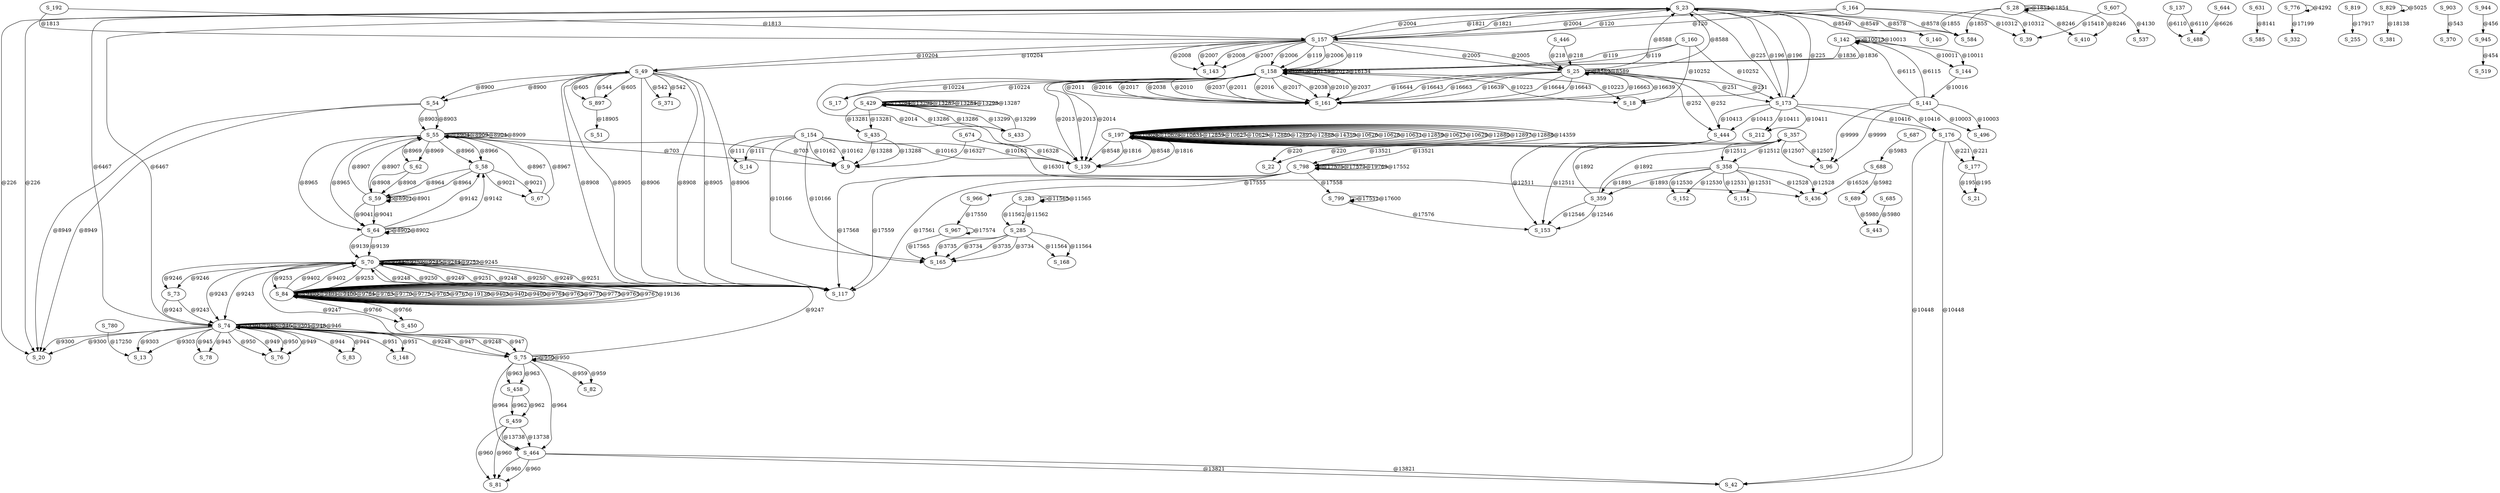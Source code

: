 digraph graphtest {
  S_23 -> S_157  [ label="@1821"] ;
  S_23 -> S_584  [ label="@8578"] ;
  S_23 -> S_173  [ label="@225"] ;
  S_23 -> S_20  [ label="@226"] ;
  S_23 -> S_140  [ label="@8549"] ;
  S_23 -> S_74  [ label="@6467"] ;
  S_25 -> S_23  [ label="@8588"] ;
  S_25 -> S_444  [ label="@252"] ;
  S_25 -> S_173  [ label="@251"] ;
  S_25 -> S_25  [ label="@8589"] ;
  S_25 -> S_161  [ label="@16639"] ;
  S_25 -> S_161  [ label="@16644"] ;
  S_25 -> S_161  [ label="@16643"] ;
  S_25 -> S_161  [ label="@16663"] ;
  S_28 -> S_410  [ label="@8246"] ;
  S_28 -> S_28  [ label="@1854"] ;
  S_28 -> S_584  [ label="@1855"] ;
  S_49 -> S_117  [ label="@8905"] ;
  S_49 -> S_117  [ label="@8906"] ;
  S_49 -> S_54  [ label="@8900"] ;
  S_49 -> S_117  [ label="@8908"] ;
  S_49 -> S_371  [ label="@542"] ;
  S_49 -> S_897  [ label="@605"] ;
  S_54 -> S_55  [ label="@8903"] ;
  S_54 -> S_20  [ label="@8949"] ;
  S_55 -> S_55  [ label="@8904"] ;
  S_55 -> S_55  [ label="@8909"] ;
  S_55 -> S_58  [ label="@8966"] ;
  S_55 -> S_62  [ label="@8969"] ;
  S_55 -> S_64  [ label="@8965"] ;
  S_55 -> S_9  [ label="@703"] ;
  S_58 -> S_59  [ label="@8964"] ;
  S_58 -> S_67  [ label="@9021"] ;
  S_59 -> S_59  [ label="@8901"] ;
  S_59 -> S_55  [ label="@8907"] ;
  S_59 -> S_64  [ label="@9041"] ;
  S_62 -> S_59  [ label="@8908"] ;
  S_64 -> S_64  [ label="@8902"] ;
  S_64 -> S_58  [ label="@9142"] ;
  S_64 -> S_70  [ label="@9139"] ;
  S_67 -> S_55  [ label="@8967"] ;
  S_70 -> S_117  [ label="@9250"] ;
  S_70 -> S_73  [ label="@9246"] ;
  S_70 -> S_117  [ label="@9249"] ;
  S_70 -> S_70  [ label="@9244"] ;
  S_70 -> S_117  [ label="@9251"] ;
  S_70 -> S_70  [ label="@9252"] ;
  S_70 -> S_70  [ label="@9245"] ;
  S_70 -> S_84  [ label="@9253"] ;
  S_70 -> S_117  [ label="@9248"] ;
  S_70 -> S_74  [ label="@9243"] ;
  S_73 -> S_74  [ label="@9243"] ;
  S_74 -> S_75  [ label="@9248"] ;
  S_74 -> S_13  [ label="@9303"] ;
  S_74 -> S_20  [ label="@9300"] ;
  S_74 -> S_74  [ label="@9301"] ;
  S_74 -> S_78  [ label="@945"] ;
  S_74 -> S_74  [ label="@948"] ;
  S_74 -> S_76  [ label="@949"] ;
  S_74 -> S_74  [ label="@946"] ;
  S_74 -> S_83  [ label="@944"] ;
  S_74 -> S_75  [ label="@947"] ;
  S_74 -> S_148  [ label="@951"] ;
  S_74 -> S_76  [ label="@950"] ;
  S_75 -> S_70  [ label="@9247"] ;
  S_75 -> S_75  [ label="@950"] ;
  S_75 -> S_82  [ label="@959"] ;
  S_75 -> S_458  [ label="@963"] ;
  S_75 -> S_464  [ label="@964"] ;
  S_84 -> S_84  [ label="@9403"] ;
  S_84 -> S_84  [ label="@9401"] ;
  S_84 -> S_84  [ label="@9400"] ;
  S_84 -> S_70  [ label="@9402"] ;
  S_84 -> S_84  [ label="@9764"] ;
  S_84 -> S_84  [ label="@9763"] ;
  S_84 -> S_84  [ label="@9770"] ;
  S_84 -> S_84  [ label="@9775"] ;
  S_84 -> S_450  [ label="@9766"] ;
  S_84 -> S_84  [ label="@9765"] ;
  S_84 -> S_84  [ label="@9767"] ;
  S_84 -> S_84  [ label="@19136"] ;
  S_137 -> S_488  [ label="@6110"] ;
  S_141 -> S_142  [ label="@6115"] ;
  S_141 -> S_96  [ label="@9999"] ;
  S_141 -> S_496  [ label="@10003"] ;
  S_142 -> S_142  [ label="@10013"] ;
  S_142 -> S_144  [ label="@10011"] ;
  S_142 -> S_158  [ label="@1836"] ;
  S_154 -> S_14  [ label="@111"] ;
  S_154 -> S_165  [ label="@10166"] ;
  S_154 -> S_139  [ label="@10163"] ;
  S_154 -> S_9  [ label="@10162"] ;
  S_157 -> S_158  [ label="@119"] ;
  S_157 -> S_49  [ label="@10204"] ;
  S_157 -> S_143  [ label="@2008"] ;
  S_157 -> S_143  [ label="@2007"] ;
  S_157 -> S_158  [ label="@2006"] ;
  S_157 -> S_25  [ label="@2005"] ;
  S_157 -> S_23  [ label="@2004"] ;
  S_158 -> S_18  [ label="@10223"] ;
  S_158 -> S_17  [ label="@10224"] ;
  S_158 -> S_161  [ label="@2011"] ;
  S_158 -> S_158  [ label="@2012"] ;
  S_158 -> S_139  [ label="@2014"] ;
  S_158 -> S_161  [ label="@2016"] ;
  S_158 -> S_158  [ label="@16134"] ;
  S_158 -> S_139  [ label="@2013"] ;
  S_158 -> S_161  [ label="@2017"] ;
  S_158 -> S_161  [ label="@2038"] ;
  S_158 -> S_161  [ label="@2010"] ;
  S_158 -> S_161  [ label="@2037"] ;
  S_160 -> S_158  [ label="@119"] ;
  S_160 -> S_18  [ label="@10252"] ;
  S_164 -> S_157  [ label="@120"] ;
  S_164 -> S_39  [ label="@10312"] ;
  S_173 -> S_23  [ label="@196"] ;
  S_173 -> S_176  [ label="@10416"] ;
  S_173 -> S_212  [ label="@10411"] ;
  S_173 -> S_444  [ label="@10413"] ;
  S_176 -> S_177  [ label="@221"] ;
  S_176 -> S_42  [ label="@10448"] ;
  S_177 -> S_21  [ label="@195"] ;
  S_192 -> S_157  [ label="@1813"] ;
  S_197 -> S_139  [ label="@8548"] ;
  S_197 -> S_197  [ label="@10626"] ;
  S_197 -> S_197  [ label="@10628"] ;
  S_197 -> S_197  [ label="@10631"] ;
  S_197 -> S_197  [ label="@12859"] ;
  S_197 -> S_197  [ label="@10627"] ;
  S_197 -> S_197  [ label="@10629"] ;
  S_197 -> S_197  [ label="@12880"] ;
  S_197 -> S_197  [ label="@12897"] ;
  S_197 -> S_197  [ label="@12888"] ;
  S_197 -> S_139  [ label="@1816"] ;
  S_197 -> S_197  [ label="@14359"] ;
  S_283 -> S_283  [ label="@11565"] ;
  S_283 -> S_285  [ label="@11562"] ;
  S_285 -> S_168  [ label="@11564"] ;
  S_285 -> S_165  [ label="@3735"] ;
  S_285 -> S_165  [ label="@3734"] ;
  S_357 -> S_358  [ label="@12512"] ;
  S_357 -> S_96  [ label="@12507"] ;
  S_357 -> S_153  [ label="@12511"] ;
  S_358 -> S_359  [ label="@1893"] ;
  S_358 -> S_151  [ label="@12531"] ;
  S_358 -> S_436  [ label="@12528"] ;
  S_358 -> S_152  [ label="@12530"] ;
  S_359 -> S_357  [ label="@1892"] ;
  S_359 -> S_153  [ label="@12546"] ;
  S_429 -> S_429  [ label="@13284"] ;
  S_429 -> S_429  [ label="@13298"] ;
  S_429 -> S_429  [ label="@13287"] ;
  S_429 -> S_433  [ label="@13286"] ;
  S_429 -> S_435  [ label="@13281"] ;
  S_433 -> S_429  [ label="@13299"] ;
  S_435 -> S_9  [ label="@13288"] ;
  S_444 -> S_22  [ label="@220"] ;
  S_444 -> S_798  [ label="@13521"] ;
  S_446 -> S_25  [ label="@218"] ;
  S_458 -> S_459  [ label="@962"] ;
  S_459 -> S_81  [ label="@960"] ;
  S_459 -> S_464  [ label="@13738"] ;
  S_464 -> S_81  [ label="@960"] ;
  S_464 -> S_42  [ label="@13821"] ;
  S_23 -> S_157  [ label="@1821"] ;
  S_23 -> S_584  [ label="@8578"] ;
  S_23 -> S_173  [ label="@225"] ;
  S_23 -> S_20  [ label="@226"] ;
  S_23 -> S_140  [ label="@8549"] ;
  S_23 -> S_74  [ label="@6467"] ;
  S_25 -> S_23  [ label="@8588"] ;
  S_25 -> S_444  [ label="@252"] ;
  S_25 -> S_173  [ label="@251"] ;
  S_25 -> S_25  [ label="@8589"] ;
  S_25 -> S_161  [ label="@16639"] ;
  S_25 -> S_161  [ label="@16644"] ;
  S_25 -> S_161  [ label="@16643"] ;
  S_25 -> S_161  [ label="@16663"] ;
  S_28 -> S_410  [ label="@8246"] ;
  S_28 -> S_28  [ label="@1854"] ;
  S_28 -> S_584  [ label="@1855"] ;
  S_49 -> S_117  [ label="@8905"] ;
  S_49 -> S_117  [ label="@8906"] ;
  S_49 -> S_54  [ label="@8900"] ;
  S_49 -> S_117  [ label="@8908"] ;
  S_49 -> S_371  [ label="@542"] ;
  S_49 -> S_897  [ label="@605"] ;
  S_54 -> S_55  [ label="@8903"] ;
  S_54 -> S_20  [ label="@8949"] ;
  S_55 -> S_55  [ label="@8904"] ;
  S_55 -> S_55  [ label="@8909"] ;
  S_55 -> S_58  [ label="@8966"] ;
  S_55 -> S_62  [ label="@8969"] ;
  S_55 -> S_64  [ label="@8965"] ;
  S_55 -> S_9  [ label="@703"] ;
  S_58 -> S_59  [ label="@8964"] ;
  S_58 -> S_67  [ label="@9021"] ;
  S_59 -> S_59  [ label="@8901"] ;
  S_59 -> S_55  [ label="@8907"] ;
  S_59 -> S_64  [ label="@9041"] ;
  S_62 -> S_59  [ label="@8908"] ;
  S_64 -> S_64  [ label="@8902"] ;
  S_64 -> S_58  [ label="@9142"] ;
  S_64 -> S_70  [ label="@9139"] ;
  S_67 -> S_55  [ label="@8967"] ;
  S_70 -> S_117  [ label="@9250"] ;
  S_70 -> S_73  [ label="@9246"] ;
  S_70 -> S_117  [ label="@9249"] ;
  S_70 -> S_70  [ label="@9244"] ;
  S_70 -> S_117  [ label="@9251"] ;
  S_70 -> S_70  [ label="@9252"] ;
  S_70 -> S_70  [ label="@9245"] ;
  S_70 -> S_84  [ label="@9253"] ;
  S_70 -> S_117  [ label="@9248"] ;
  S_70 -> S_74  [ label="@9243"] ;
  S_73 -> S_74  [ label="@9243"] ;
  S_74 -> S_75  [ label="@9248"] ;
  S_74 -> S_13  [ label="@9303"] ;
  S_74 -> S_20  [ label="@9300"] ;
  S_74 -> S_74  [ label="@9301"] ;
  S_74 -> S_78  [ label="@945"] ;
  S_74 -> S_74  [ label="@948"] ;
  S_74 -> S_76  [ label="@949"] ;
  S_74 -> S_74  [ label="@946"] ;
  S_74 -> S_83  [ label="@944"] ;
  S_74 -> S_75  [ label="@947"] ;
  S_74 -> S_148  [ label="@951"] ;
  S_74 -> S_76  [ label="@950"] ;
  S_75 -> S_70  [ label="@9247"] ;
  S_75 -> S_75  [ label="@950"] ;
  S_75 -> S_82  [ label="@959"] ;
  S_75 -> S_458  [ label="@963"] ;
  S_75 -> S_464  [ label="@964"] ;
  S_84 -> S_84  [ label="@9403"] ;
  S_84 -> S_84  [ label="@9401"] ;
  S_84 -> S_84  [ label="@9400"] ;
  S_84 -> S_70  [ label="@9402"] ;
  S_84 -> S_84  [ label="@9764"] ;
  S_84 -> S_84  [ label="@9763"] ;
  S_84 -> S_84  [ label="@9770"] ;
  S_84 -> S_84  [ label="@9775"] ;
  S_84 -> S_450  [ label="@9766"] ;
  S_84 -> S_84  [ label="@9765"] ;
  S_84 -> S_84  [ label="@9767"] ;
  S_84 -> S_84  [ label="@19136"] ;
  S_137 -> S_488  [ label="@6110"] ;
  S_141 -> S_142  [ label="@6115"] ;
  S_141 -> S_96  [ label="@9999"] ;
  S_141 -> S_496  [ label="@10003"] ;
  S_142 -> S_142  [ label="@10013"] ;
  S_142 -> S_144  [ label="@10011"] ;
  S_142 -> S_158  [ label="@1836"] ;
  S_144 -> S_141  [ label="@10016"] ;
  S_154 -> S_14  [ label="@111"] ;
  S_154 -> S_165  [ label="@10166"] ;
  S_154 -> S_139  [ label="@10163"] ;
  S_154 -> S_9  [ label="@10162"] ;
  S_157 -> S_158  [ label="@119"] ;
  S_157 -> S_49  [ label="@10204"] ;
  S_157 -> S_143  [ label="@2008"] ;
  S_157 -> S_143  [ label="@2007"] ;
  S_157 -> S_158  [ label="@2006"] ;
  S_157 -> S_25  [ label="@2005"] ;
  S_157 -> S_23  [ label="@2004"] ;
  S_158 -> S_18  [ label="@10223"] ;
  S_158 -> S_17  [ label="@10224"] ;
  S_158 -> S_161  [ label="@2011"] ;
  S_158 -> S_158  [ label="@2012"] ;
  S_158 -> S_139  [ label="@2014"] ;
  S_158 -> S_161  [ label="@2016"] ;
  S_158 -> S_158  [ label="@16134"] ;
  S_158 -> S_139  [ label="@2013"] ;
  S_158 -> S_161  [ label="@2017"] ;
  S_158 -> S_161  [ label="@2038"] ;
  S_158 -> S_161  [ label="@2010"] ;
  S_158 -> S_161  [ label="@2037"] ;
  S_160 -> S_158  [ label="@119"] ;
  S_160 -> S_18  [ label="@10252"] ;
  S_164 -> S_157  [ label="@120"] ;
  S_164 -> S_39  [ label="@10312"] ;
  S_173 -> S_23  [ label="@196"] ;
  S_173 -> S_176  [ label="@10416"] ;
  S_173 -> S_212  [ label="@10411"] ;
  S_173 -> S_444  [ label="@10413"] ;
  S_176 -> S_177  [ label="@221"] ;
  S_176 -> S_42  [ label="@10448"] ;
  S_177 -> S_21  [ label="@195"] ;
  S_192 -> S_157  [ label="@1813"] ;
  S_197 -> S_139  [ label="@8548"] ;
  S_197 -> S_197  [ label="@10626"] ;
  S_197 -> S_197  [ label="@10628"] ;
  S_197 -> S_197  [ label="@10631"] ;
  S_197 -> S_197  [ label="@12859"] ;
  S_197 -> S_197  [ label="@10627"] ;
  S_197 -> S_197  [ label="@10629"] ;
  S_197 -> S_197  [ label="@12880"] ;
  S_197 -> S_197  [ label="@12897"] ;
  S_197 -> S_197  [ label="@12888"] ;
  S_197 -> S_139  [ label="@1816"] ;
  S_197 -> S_197  [ label="@14359"] ;
  S_283 -> S_283  [ label="@11565"] ;
  S_283 -> S_285  [ label="@11562"] ;
  S_285 -> S_168  [ label="@11564"] ;
  S_285 -> S_165  [ label="@3735"] ;
  S_285 -> S_165  [ label="@3734"] ;
  S_357 -> S_358  [ label="@12512"] ;
  S_357 -> S_96  [ label="@12507"] ;
  S_357 -> S_153  [ label="@12511"] ;
  S_358 -> S_359  [ label="@1893"] ;
  S_358 -> S_151  [ label="@12531"] ;
  S_358 -> S_436  [ label="@12528"] ;
  S_358 -> S_152  [ label="@12530"] ;
  S_359 -> S_357  [ label="@1892"] ;
  S_359 -> S_153  [ label="@12546"] ;
  S_429 -> S_429  [ label="@13284"] ;
  S_429 -> S_429  [ label="@13298"] ;
  S_429 -> S_429  [ label="@13287"] ;
  S_429 -> S_433  [ label="@13286"] ;
  S_429 -> S_435  [ label="@13281"] ;
  S_433 -> S_429  [ label="@13299"] ;
  S_435 -> S_9  [ label="@13288"] ;
  S_444 -> S_22  [ label="@220"] ;
  S_444 -> S_798  [ label="@13521"] ;
  S_446 -> S_25  [ label="@218"] ;
  S_458 -> S_459  [ label="@962"] ;
  S_459 -> S_81  [ label="@960"] ;
  S_459 -> S_464  [ label="@13738"] ;
  S_464 -> S_81  [ label="@960"] ;
  S_464 -> S_42  [ label="@13821"] ;
  S_607 -> S_537  [ label="@4130"] ;
  S_607 -> S_39  [ label="@15418"] ;
  S_631 -> S_585  [ label="@8141"] ;
  S_644 -> S_488  [ label="@6626"] ;
  S_674 -> S_436  [ label="@16301"] ;
  S_674 -> S_9  [ label="@16327"] ;
  S_674 -> S_139  [ label="@16328"] ;
  S_685 -> S_443  [ label="@5980"] ;
  S_687 -> S_688  [ label="@5983"] ;
  S_688 -> S_689  [ label="@5982"] ;
  S_688 -> S_436  [ label="@16526"] ;
  S_689 -> S_443  [ label="@5980"] ;
  S_776 -> S_776  [ label="@4292"] ;
  S_776 -> S_332  [ label="@17199"] ;
  S_780 -> S_13  [ label="@17250"] ;
  S_798 -> S_799  [ label="@17558"] ;
  S_798 -> S_117  [ label="@17559"] ;
  S_798 -> S_117  [ label="@17561"] ;
  S_798 -> S_117  [ label="@17568"] ;
  S_798 -> S_798  [ label="@17575"] ;
  S_798 -> S_798  [ label="@17572"] ;
  S_798 -> S_798  [ label="@19769"] ;
  S_798 -> S_798  [ label="@17552"] ;
  S_798 -> S_966  [ label="@17555"] ;
  S_799 -> S_799  [ label="@17551"] ;
  S_799 -> S_799  [ label="@17600"] ;
  S_799 -> S_153  [ label="@17576"] ;
  S_819 -> S_255  [ label="@17917"] ;
  S_829 -> S_829  [ label="@5025"] ;
  S_829 -> S_381  [ label="@18138"] ;
  S_897 -> S_49  [ label="@544"] ;
  S_897 -> S_51  [ label="@18905"] ;
  S_903 -> S_370  [ label="@543"] ;
  S_944 -> S_945  [ label="@456"] ;
  S_945 -> S_519  [ label="@454"] ;
  S_966 -> S_967  [ label="@17550"] ;
  S_967 -> S_967  [ label="@17574"] ;
  S_967 -> S_165  [ label="@17565"] ;
}